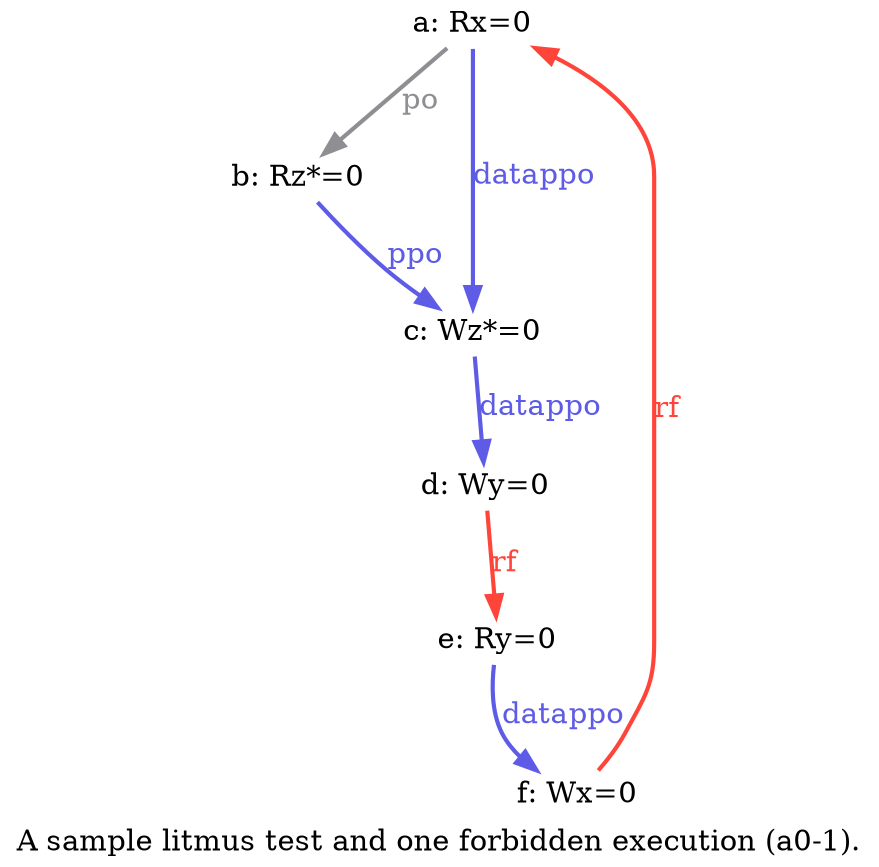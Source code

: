 digraph G {

splines=spline;
pad="0.000000";
label="A sample litmus test and one forbidden execution (a0-1)."

/* the unlocked events */
eiid0 [label="a: Rx=0", shape="none", fontsize=14, pos="2.000000,3.375000!", fixedsize="false", height="0.222222", width="1.111112"];
eiid1 [label="b: Rz*=0", shape="none", fontsize=14, pos="2.000000,2.250000!", fixedsize="false", height="0.222222", width="1.333334"];
eiid2 [label="c: Wz*=0", shape="none", fontsize=14, pos="2.000000,1.125000!", fixedsize="false", height="0.222222", width="1.333334"];
eiid3 [label="d: Wy=0", shape="none", fontsize=14, pos="2.000000,0.000000!", fixedsize="false", height="0.222222", width="1.111112"];
eiid4 [label="e: Ry=0", shape="none", fontsize=14, pos="5.000000,3.375000!", fixedsize="false", height="0.222222", width="1.111112"];
eiid5 [label="f: Wx=0", shape="none", fontsize=14, pos="5.000000,2.250000!", fixedsize="false", height="0.222222", width="1.111112"];

/* the intra_causality_data edges */


/* the intra_causality_control edges */

/* the poi edges */
/* the rfmap edges */


/* The viewed-before edges */
eiid0 -> eiid1 [label=<<font color="#8E8E93">po</font>>, color="#8E8E93", fontsize=14, penwidth="2.000000", arrowsize="1.000000"];
eiid0 -> eiid2 [label=<<font color="#5E5CE6">data</font><font color="#5E5CE6">ppo</font>>, color="#5E5CE6", fontsize=14, penwidth="2.000000", arrowsize="1.000000"];
eiid1 -> eiid2 [label=<<font color="#5E5CE6">ppo</font>>, color="#5E5CE6", fontsize=14, penwidth="2.000000", arrowsize="1.000000"];
eiid2 -> eiid3 [label=<<font color="#5E5CE6">data</font><font color="#5E5CE6">ppo</font>>, color="#5E5CE6", fontsize=14, penwidth="2.000000", arrowsize="1.000000"];
eiid3 -> eiid4 [label=<<font color="#FF453A">rf</font>>, color="#FF453A", fontsize=14, penwidth="2.000000", arrowsize="1.000000"];
eiid4 -> eiid5 [label=<<font color="#5E5CE6">data</font><font color="#5E5CE6">ppo</font>>, color="#5E5CE6", fontsize=14, penwidth="2.000000", arrowsize="1.000000"];
eiid5 -> eiid0 [label=<<font color="#FF453A">rf</font>>, color="#FF453A", fontsize=14, penwidth="2.000000", arrowsize="1.000000"];
}
